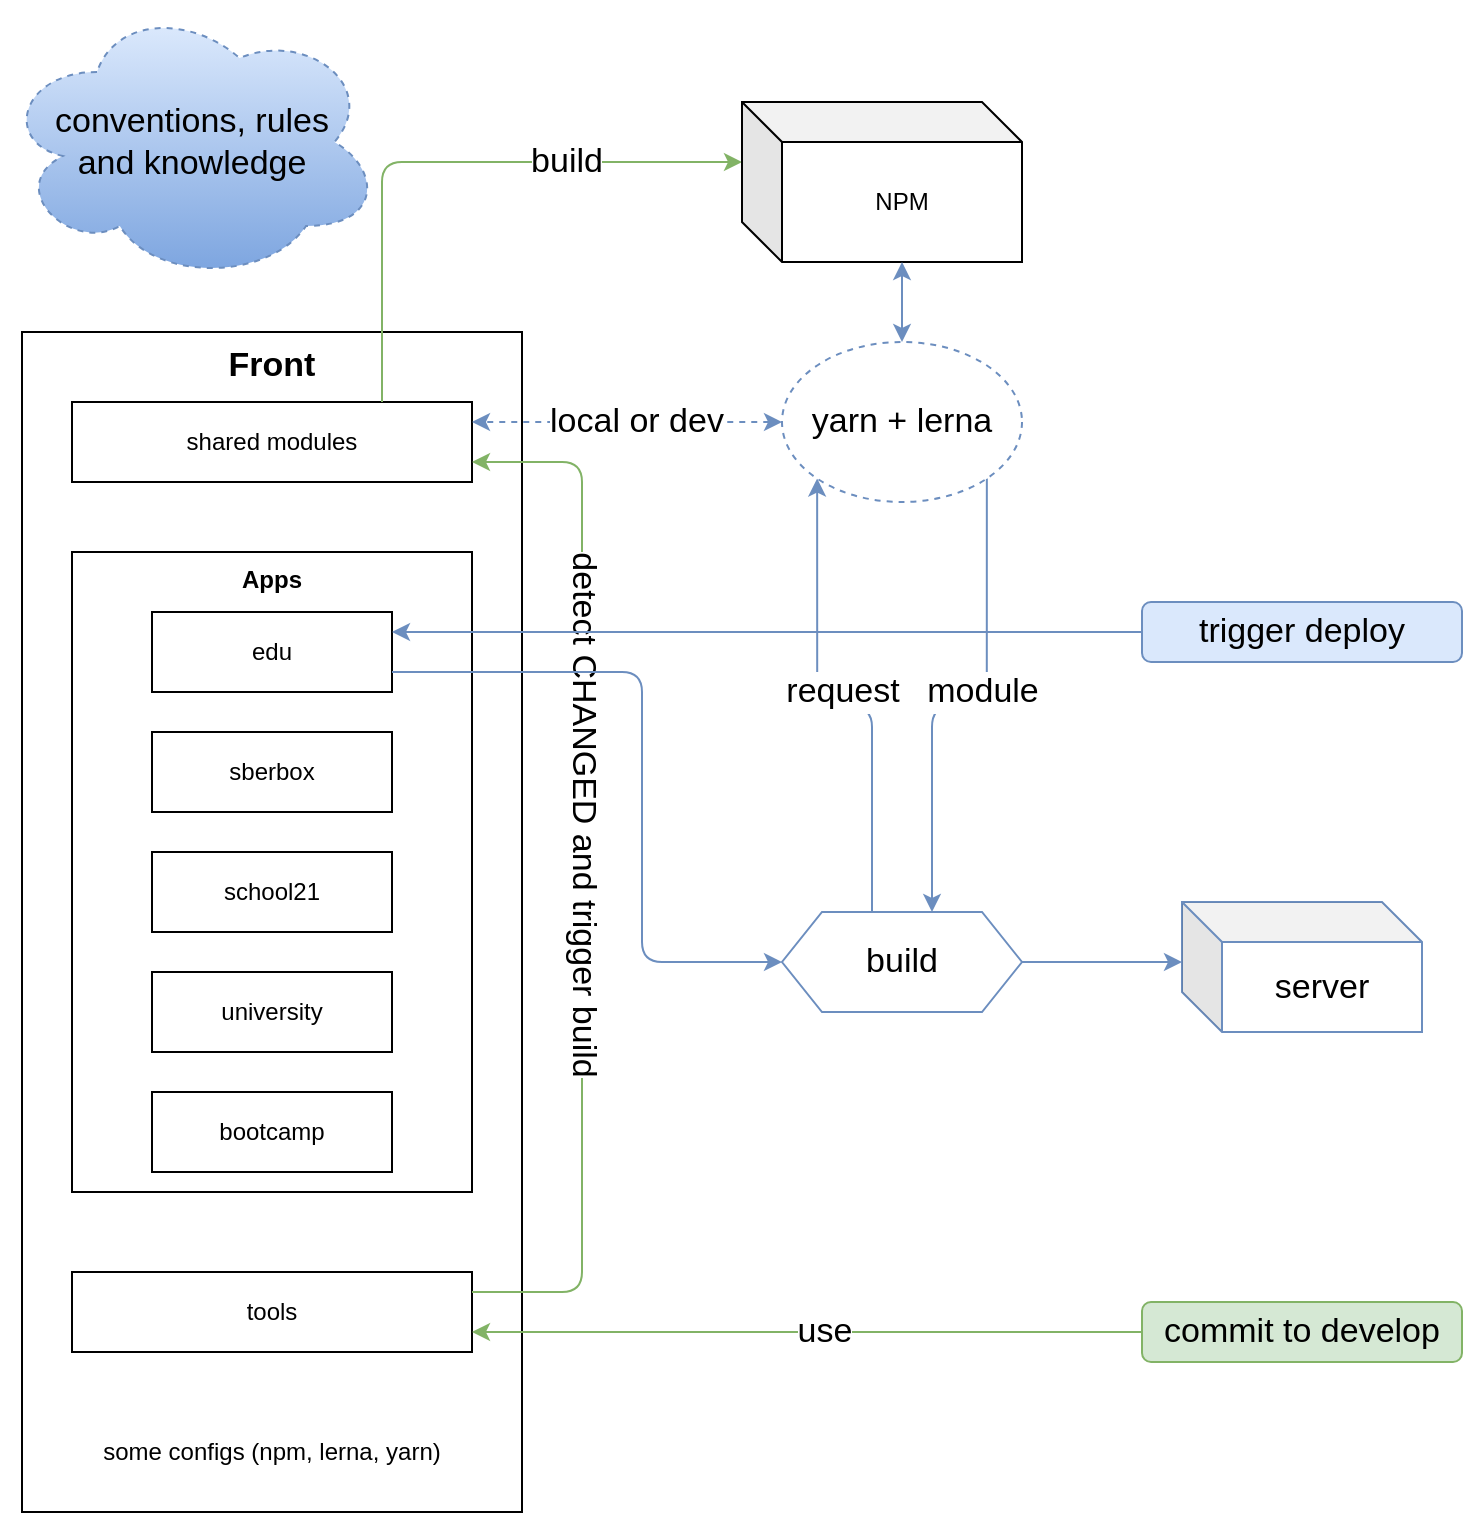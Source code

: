 <mxfile version="13.9.2" type="github">
  <diagram id="0l8NT5ws2hv5WiYkSwEe" name="Page-1">
    <mxGraphModel dx="1752" dy="1215" grid="1" gridSize="10" guides="1" tooltips="1" connect="1" arrows="1" fold="1" page="1" pageScale="1" pageWidth="1920" pageHeight="1200" math="0" shadow="0">
      <root>
        <mxCell id="0" />
        <mxCell id="1" parent="0" />
        <mxCell id="gWWJXewm_Msr0g7UDjvP-11" value="Front" style="rounded=0;whiteSpace=wrap;html=1;verticalAlign=top;fontStyle=1;fontSize=17;" vertex="1" parent="1">
          <mxGeometry x="40" y="185" width="250" height="590" as="geometry" />
        </mxCell>
        <mxCell id="gWWJXewm_Msr0g7UDjvP-1" value="shared modules" style="rounded=0;whiteSpace=wrap;html=1;" vertex="1" parent="1">
          <mxGeometry x="65" y="220" width="200" height="40" as="geometry" />
        </mxCell>
        <mxCell id="gWWJXewm_Msr0g7UDjvP-2" value="Apps" style="rounded=0;whiteSpace=wrap;html=1;verticalAlign=top;fontStyle=1" vertex="1" parent="1">
          <mxGeometry x="65" y="295" width="200" height="320" as="geometry" />
        </mxCell>
        <mxCell id="gWWJXewm_Msr0g7UDjvP-3" value="edu" style="rounded=0;whiteSpace=wrap;html=1;" vertex="1" parent="1">
          <mxGeometry x="105" y="325" width="120" height="40" as="geometry" />
        </mxCell>
        <mxCell id="gWWJXewm_Msr0g7UDjvP-4" value="sberbox" style="rounded=0;whiteSpace=wrap;html=1;" vertex="1" parent="1">
          <mxGeometry x="105" y="385" width="120" height="40" as="geometry" />
        </mxCell>
        <mxCell id="gWWJXewm_Msr0g7UDjvP-5" value="school21" style="rounded=0;whiteSpace=wrap;html=1;" vertex="1" parent="1">
          <mxGeometry x="105" y="445" width="120" height="40" as="geometry" />
        </mxCell>
        <mxCell id="gWWJXewm_Msr0g7UDjvP-6" value="university" style="rounded=0;whiteSpace=wrap;html=1;" vertex="1" parent="1">
          <mxGeometry x="105" y="505" width="120" height="40" as="geometry" />
        </mxCell>
        <mxCell id="gWWJXewm_Msr0g7UDjvP-7" value="bootcamp" style="rounded=0;whiteSpace=wrap;html=1;" vertex="1" parent="1">
          <mxGeometry x="105" y="565" width="120" height="40" as="geometry" />
        </mxCell>
        <mxCell id="gWWJXewm_Msr0g7UDjvP-8" value="tools" style="rounded=0;whiteSpace=wrap;html=1;" vertex="1" parent="1">
          <mxGeometry x="65" y="655" width="200" height="40" as="geometry" />
        </mxCell>
        <mxCell id="gWWJXewm_Msr0g7UDjvP-10" value="some configs (npm, lerna, yarn)" style="text;html=1;strokeColor=none;fillColor=none;align=center;verticalAlign=middle;whiteSpace=wrap;rounded=0;" vertex="1" parent="1">
          <mxGeometry x="65" y="735" width="200" height="20" as="geometry" />
        </mxCell>
        <mxCell id="gWWJXewm_Msr0g7UDjvP-12" value="commit to develop&lt;br&gt;" style="rounded=1;whiteSpace=wrap;html=1;fontSize=17;fillColor=#d5e8d4;strokeColor=#82b366;" vertex="1" parent="1">
          <mxGeometry x="600" y="670" width="160" height="30" as="geometry" />
        </mxCell>
        <mxCell id="gWWJXewm_Msr0g7UDjvP-17" value="" style="edgeStyle=segmentEdgeStyle;endArrow=classic;html=1;fontSize=17;entryX=1;entryY=0.75;entryDx=0;entryDy=0;fillColor=#d5e8d4;strokeColor=#82b366;exitX=0;exitY=0.5;exitDx=0;exitDy=0;" edge="1" parent="1" source="gWWJXewm_Msr0g7UDjvP-12" target="gWWJXewm_Msr0g7UDjvP-8">
          <mxGeometry width="50" height="50" relative="1" as="geometry">
            <mxPoint x="530" y="685" as="sourcePoint" />
            <mxPoint x="585" y="750" as="targetPoint" />
            <Array as="points">
              <mxPoint x="560" y="685" />
            </Array>
          </mxGeometry>
        </mxCell>
        <mxCell id="gWWJXewm_Msr0g7UDjvP-18" value="use" style="edgeLabel;html=1;align=center;verticalAlign=middle;resizable=0;points=[];fontSize=17;" vertex="1" connectable="0" parent="gWWJXewm_Msr0g7UDjvP-17">
          <mxGeometry x="-0.079" y="4" relative="1" as="geometry">
            <mxPoint x="-5" y="-4.0" as="offset" />
          </mxGeometry>
        </mxCell>
        <mxCell id="gWWJXewm_Msr0g7UDjvP-24" value="" style="edgeStyle=segmentEdgeStyle;endArrow=classic;html=1;fontSize=17;exitX=1;exitY=0.25;exitDx=0;exitDy=0;fillColor=#d5e8d4;strokeColor=#82b366;entryX=1;entryY=0.75;entryDx=0;entryDy=0;" edge="1" parent="1" source="gWWJXewm_Msr0g7UDjvP-8" target="gWWJXewm_Msr0g7UDjvP-1">
          <mxGeometry width="50" height="50" relative="1" as="geometry">
            <mxPoint x="760" y="555" as="sourcePoint" />
            <mxPoint x="330" y="235" as="targetPoint" />
            <Array as="points">
              <mxPoint x="320" y="665" />
              <mxPoint x="320" y="250" />
            </Array>
          </mxGeometry>
        </mxCell>
        <mxCell id="gWWJXewm_Msr0g7UDjvP-25" value="detect CHANGED and trigger build" style="edgeLabel;html=1;align=center;verticalAlign=middle;resizable=0;points=[];fontSize=17;rotation=90;" vertex="1" connectable="0" parent="gWWJXewm_Msr0g7UDjvP-24">
          <mxGeometry x="-0.335" y="-1" relative="1" as="geometry">
            <mxPoint y="-120" as="offset" />
          </mxGeometry>
        </mxCell>
        <mxCell id="gWWJXewm_Msr0g7UDjvP-26" value="" style="edgeStyle=segmentEdgeStyle;endArrow=classic;html=1;fontSize=17;fillColor=#d5e8d4;strokeColor=#82b366;entryX=0;entryY=0;entryDx=0;entryDy=30;entryPerimeter=0;" edge="1" parent="1" source="gWWJXewm_Msr0g7UDjvP-1" target="gWWJXewm_Msr0g7UDjvP-28">
          <mxGeometry width="50" height="50" relative="1" as="geometry">
            <mxPoint x="200" y="50" as="sourcePoint" />
            <mxPoint x="390" y="10" as="targetPoint" />
            <Array as="points">
              <mxPoint x="220" y="100" />
            </Array>
          </mxGeometry>
        </mxCell>
        <mxCell id="gWWJXewm_Msr0g7UDjvP-29" value="build" style="edgeLabel;html=1;align=center;verticalAlign=middle;resizable=0;points=[];fontSize=17;rotation=0;" vertex="1" connectable="0" parent="gWWJXewm_Msr0g7UDjvP-26">
          <mxGeometry x="0.652" y="-48" relative="1" as="geometry">
            <mxPoint x="-36" y="-48" as="offset" />
          </mxGeometry>
        </mxCell>
        <mxCell id="gWWJXewm_Msr0g7UDjvP-28" value="NPM" style="shape=cube;whiteSpace=wrap;html=1;boundedLbl=1;backgroundOutline=1;darkOpacity=0.05;darkOpacity2=0.1;" vertex="1" parent="1">
          <mxGeometry x="400" y="70" width="140" height="80" as="geometry" />
        </mxCell>
        <mxCell id="gWWJXewm_Msr0g7UDjvP-30" value="trigger deploy" style="rounded=1;whiteSpace=wrap;html=1;fontSize=17;fillColor=#dae8fc;strokeColor=#6c8ebf;" vertex="1" parent="1">
          <mxGeometry x="600" y="320" width="160" height="30" as="geometry" />
        </mxCell>
        <mxCell id="gWWJXewm_Msr0g7UDjvP-31" value="" style="edgeStyle=segmentEdgeStyle;endArrow=classic;html=1;fontSize=17;fillColor=#dae8fc;strokeColor=#6c8ebf;entryX=1;entryY=0.25;entryDx=0;entryDy=0;exitX=0;exitY=0.5;exitDx=0;exitDy=0;" edge="1" parent="1" source="gWWJXewm_Msr0g7UDjvP-30" target="gWWJXewm_Msr0g7UDjvP-3">
          <mxGeometry width="50" height="50" relative="1" as="geometry">
            <mxPoint x="510" y="410" as="sourcePoint" />
            <mxPoint x="370" y="340" as="targetPoint" />
            <Array as="points">
              <mxPoint x="530" y="335" />
              <mxPoint x="530" y="335" />
            </Array>
          </mxGeometry>
        </mxCell>
        <mxCell id="gWWJXewm_Msr0g7UDjvP-36" style="edgeStyle=orthogonalEdgeStyle;rounded=1;orthogonalLoop=1;jettySize=auto;html=1;exitX=0.375;exitY=0;exitDx=0;exitDy=0;entryX=0;entryY=1;entryDx=0;entryDy=0;fontSize=17;fillColor=#dae8fc;strokeColor=#6c8ebf;" edge="1" parent="1" source="gWWJXewm_Msr0g7UDjvP-32" target="gWWJXewm_Msr0g7UDjvP-46">
          <mxGeometry relative="1" as="geometry" />
        </mxCell>
        <mxCell id="gWWJXewm_Msr0g7UDjvP-38" value="request" style="edgeLabel;html=1;align=center;verticalAlign=middle;resizable=0;points=[];fontSize=17;" vertex="1" connectable="0" parent="gWWJXewm_Msr0g7UDjvP-36">
          <mxGeometry x="0.154" y="1" relative="1" as="geometry">
            <mxPoint x="13.4" y="3.6" as="offset" />
          </mxGeometry>
        </mxCell>
        <mxCell id="gWWJXewm_Msr0g7UDjvP-41" style="edgeStyle=orthogonalEdgeStyle;rounded=1;orthogonalLoop=1;jettySize=auto;html=1;exitX=1;exitY=0.5;exitDx=0;exitDy=0;entryX=0;entryY=0;entryDx=0;entryDy=30;entryPerimeter=0;fontSize=17;fillColor=#dae8fc;strokeColor=#6c8ebf;" edge="1" parent="1" source="gWWJXewm_Msr0g7UDjvP-32" target="gWWJXewm_Msr0g7UDjvP-40">
          <mxGeometry relative="1" as="geometry" />
        </mxCell>
        <mxCell id="gWWJXewm_Msr0g7UDjvP-32" value="build" style="shape=hexagon;perimeter=hexagonPerimeter2;whiteSpace=wrap;html=1;fixedSize=1;fontSize=17;strokeColor=#6C8EBF;" vertex="1" parent="1">
          <mxGeometry x="420" y="475" width="120" height="50" as="geometry" />
        </mxCell>
        <mxCell id="gWWJXewm_Msr0g7UDjvP-33" value="" style="edgeStyle=segmentEdgeStyle;endArrow=classic;html=1;fontSize=17;fillColor=#dae8fc;strokeColor=#6c8ebf;entryX=0;entryY=0.5;entryDx=0;entryDy=0;exitX=1;exitY=0.75;exitDx=0;exitDy=0;" edge="1" parent="1" source="gWWJXewm_Msr0g7UDjvP-3" target="gWWJXewm_Msr0g7UDjvP-32">
          <mxGeometry width="50" height="50" relative="1" as="geometry">
            <mxPoint x="760" y="520" as="sourcePoint" />
            <mxPoint x="340" y="328" as="targetPoint" />
            <Array as="points">
              <mxPoint x="350" y="355" />
              <mxPoint x="350" y="500" />
              <mxPoint x="390" y="500" />
            </Array>
          </mxGeometry>
        </mxCell>
        <mxCell id="gWWJXewm_Msr0g7UDjvP-40" value="server" style="shape=cube;whiteSpace=wrap;html=1;boundedLbl=1;backgroundOutline=1;darkOpacity=0.05;darkOpacity2=0.1;strokeColor=#6C8EBF;fontSize=17;" vertex="1" parent="1">
          <mxGeometry x="620" y="470" width="120" height="65" as="geometry" />
        </mxCell>
        <mxCell id="gWWJXewm_Msr0g7UDjvP-44" style="edgeStyle=orthogonalEdgeStyle;rounded=1;orthogonalLoop=1;jettySize=auto;html=1;exitX=1;exitY=1;exitDx=0;exitDy=0;entryX=0.625;entryY=0;entryDx=0;entryDy=0;fontSize=17;fillColor=#dae8fc;strokeColor=#6c8ebf;" edge="1" parent="1" source="gWWJXewm_Msr0g7UDjvP-46" target="gWWJXewm_Msr0g7UDjvP-32">
          <mxGeometry relative="1" as="geometry">
            <mxPoint x="550" y="120" as="sourcePoint" />
            <mxPoint x="954.552" y="341.194" as="targetPoint" />
          </mxGeometry>
        </mxCell>
        <mxCell id="gWWJXewm_Msr0g7UDjvP-45" value="module" style="edgeLabel;html=1;align=center;verticalAlign=middle;resizable=0;points=[];fontSize=17;" vertex="1" connectable="0" parent="gWWJXewm_Msr0g7UDjvP-44">
          <mxGeometry x="0.145" y="1" relative="1" as="geometry">
            <mxPoint x="23.38" y="-8.5" as="offset" />
          </mxGeometry>
        </mxCell>
        <mxCell id="gWWJXewm_Msr0g7UDjvP-46" value="yarn + lerna" style="ellipse;whiteSpace=wrap;html=1;dashed=1;strokeColor=#6C8EBF;fontSize=17;" vertex="1" parent="1">
          <mxGeometry x="420" y="190" width="120" height="80" as="geometry" />
        </mxCell>
        <mxCell id="gWWJXewm_Msr0g7UDjvP-49" value="" style="endArrow=classic;startArrow=classic;html=1;fontSize=17;fillColor=#dae8fc;strokeColor=#6c8ebf;entryX=0;entryY=0;entryDx=80;entryDy=80;entryPerimeter=0;" edge="1" parent="1" source="gWWJXewm_Msr0g7UDjvP-46" target="gWWJXewm_Msr0g7UDjvP-28">
          <mxGeometry width="50" height="50" relative="1" as="geometry">
            <mxPoint x="780" y="520" as="sourcePoint" />
            <mxPoint x="477" y="180" as="targetPoint" />
          </mxGeometry>
        </mxCell>
        <mxCell id="gWWJXewm_Msr0g7UDjvP-50" value="" style="endArrow=classic;startArrow=classic;html=1;fontSize=17;jumpStyle=arc;exitX=0;exitY=0.5;exitDx=0;exitDy=0;entryX=1;entryY=0.25;entryDx=0;entryDy=0;fillColor=#dae8fc;strokeColor=#6c8ebf;dashed=1;" edge="1" parent="1" source="gWWJXewm_Msr0g7UDjvP-46" target="gWWJXewm_Msr0g7UDjvP-1">
          <mxGeometry width="50" height="50" relative="1" as="geometry">
            <mxPoint x="700" y="200" as="sourcePoint" />
            <mxPoint x="1040" y="210" as="targetPoint" />
            <Array as="points" />
          </mxGeometry>
        </mxCell>
        <mxCell id="gWWJXewm_Msr0g7UDjvP-51" value="local or dev" style="edgeLabel;html=1;align=center;verticalAlign=middle;resizable=0;points=[];fontSize=17;" vertex="1" connectable="0" parent="gWWJXewm_Msr0g7UDjvP-50">
          <mxGeometry x="0.311" y="-1" relative="1" as="geometry">
            <mxPoint x="28" y="1" as="offset" />
          </mxGeometry>
        </mxCell>
        <mxCell id="gWWJXewm_Msr0g7UDjvP-52" value="conventions, rules and knowledge" style="ellipse;shape=cloud;whiteSpace=wrap;html=1;dashed=1;strokeColor=#6c8ebf;fontSize=17;fillColor=#dae8fc;gradientColor=#7ea6e0;spacingLeft=10;spacingRight=10;" vertex="1" parent="1">
          <mxGeometry x="30" y="20" width="190" height="140" as="geometry" />
        </mxCell>
      </root>
    </mxGraphModel>
  </diagram>
</mxfile>
